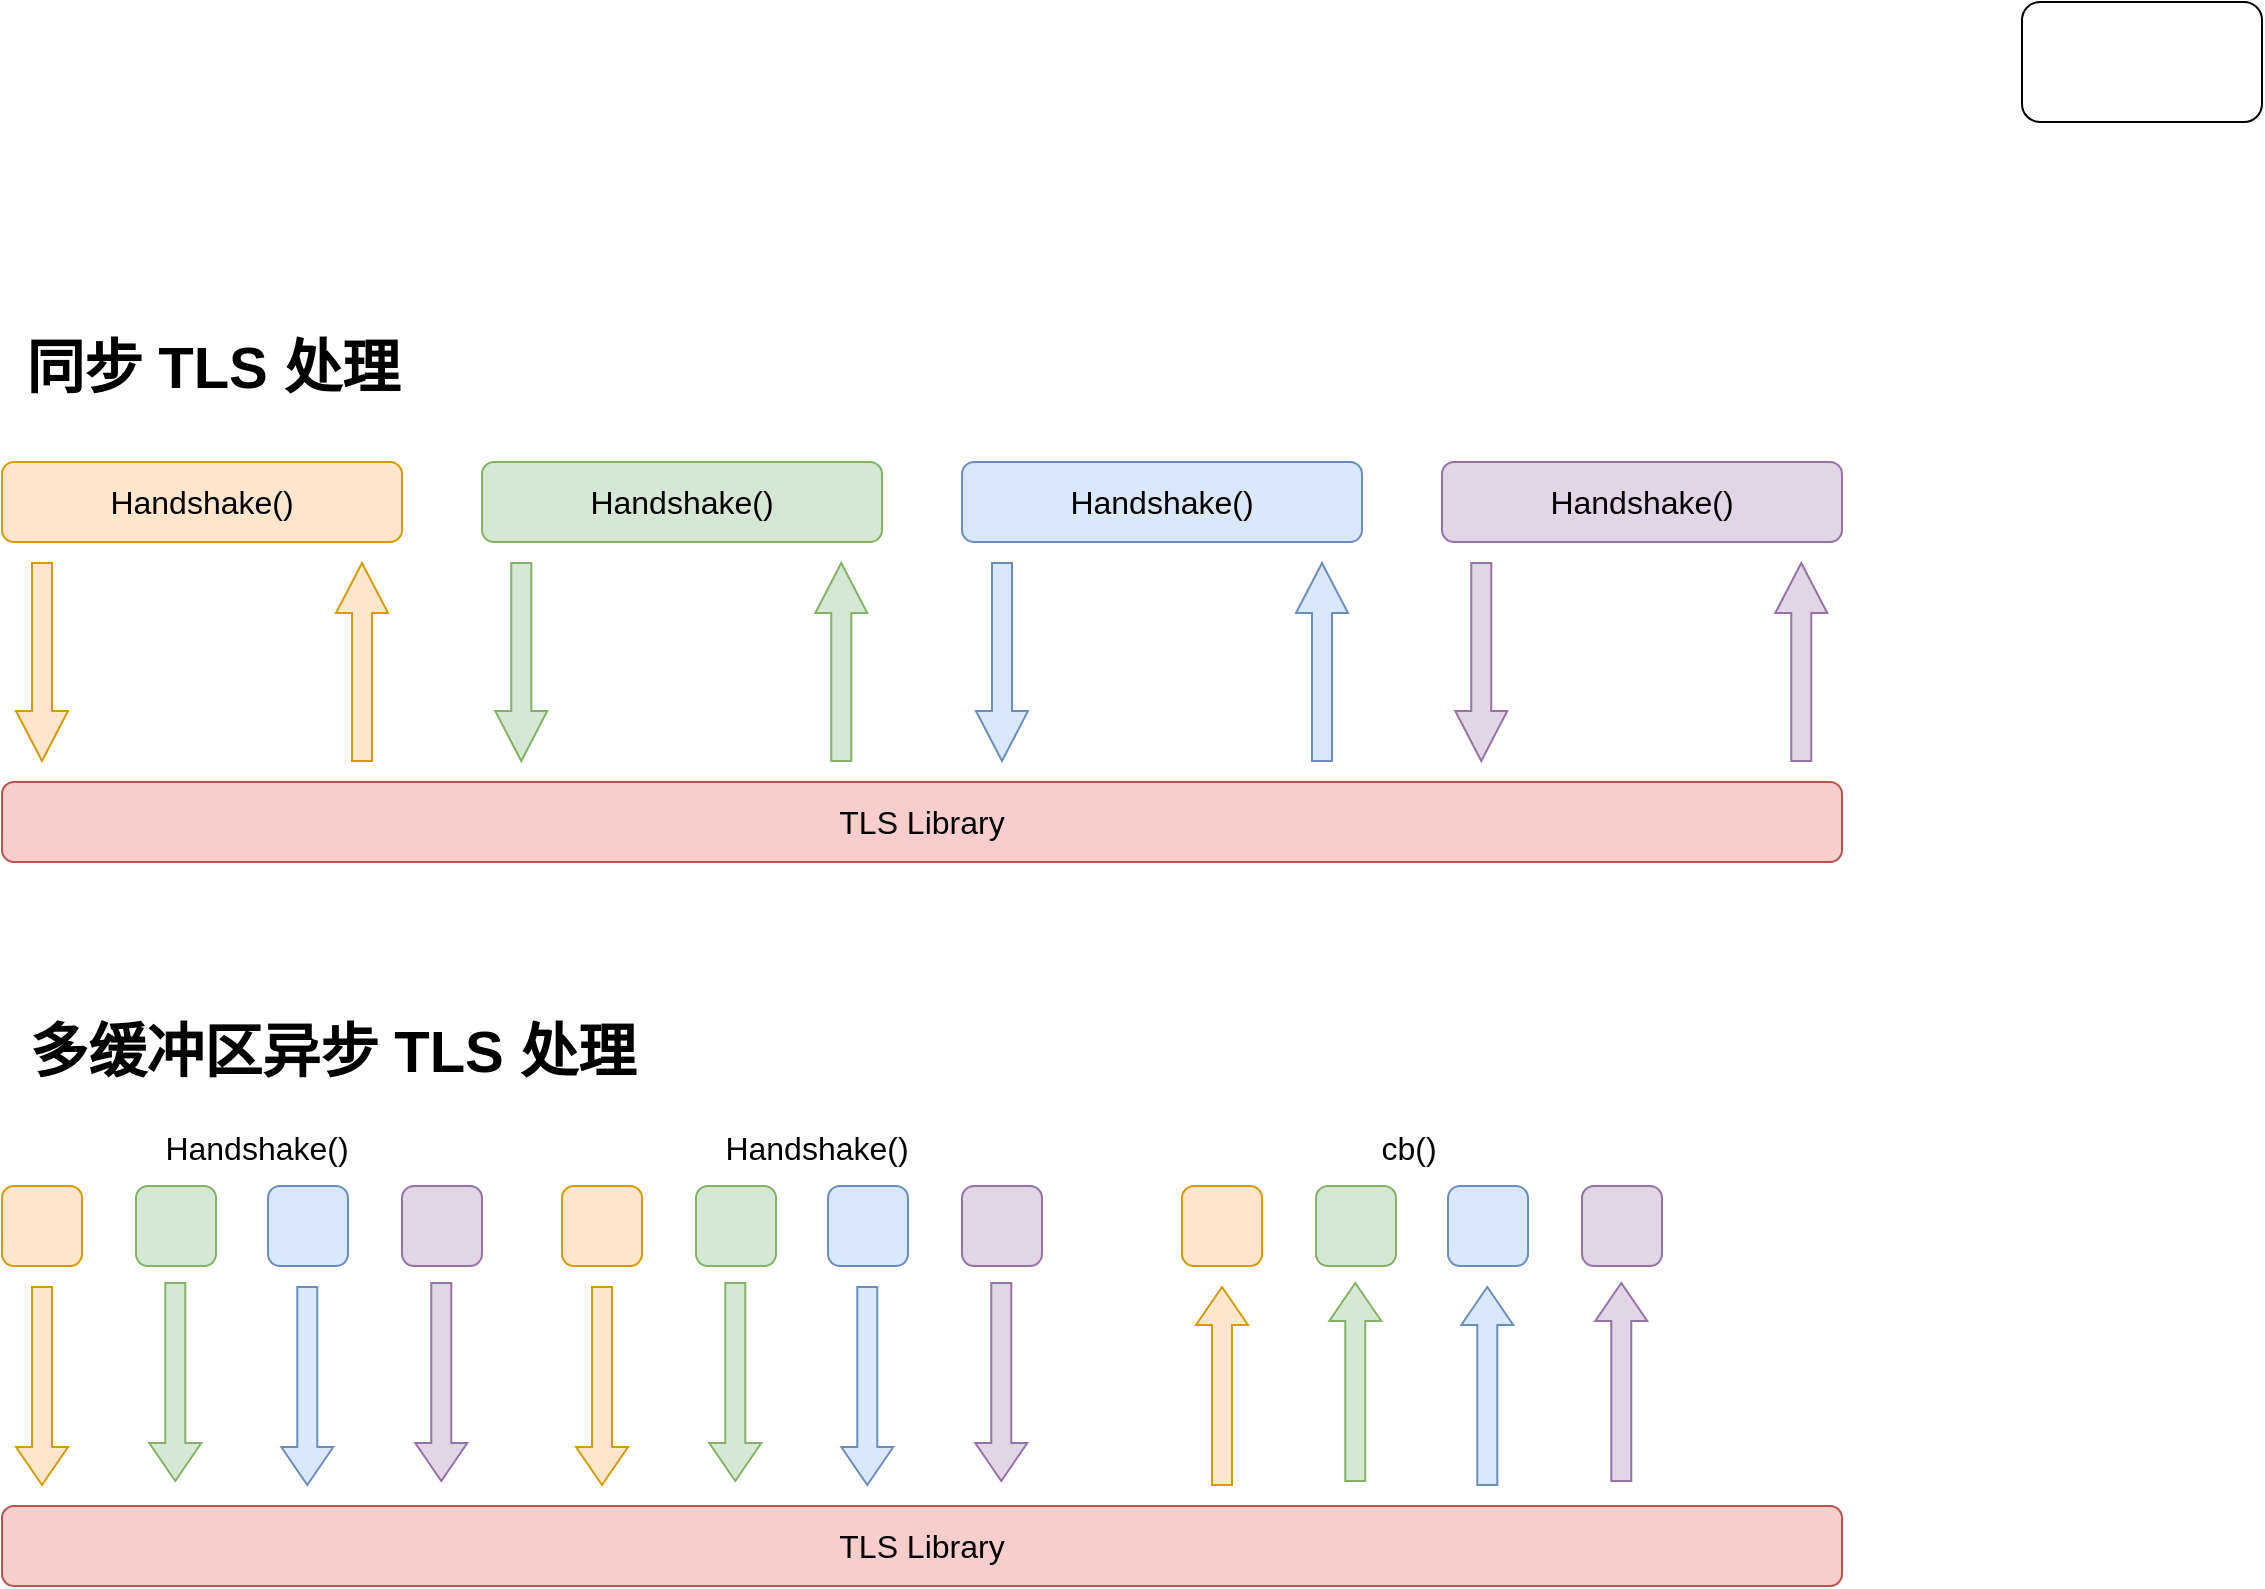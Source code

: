 <mxfile version="21.6.3" type="github">
  <diagram name="Page-1" id="9xqPMki2HJdJ0KM5U1Qb">
    <mxGraphModel dx="1481" dy="826" grid="1" gridSize="10" guides="1" tooltips="1" connect="1" arrows="1" fold="1" page="1" pageScale="1" pageWidth="850" pageHeight="1100" math="0" shadow="0">
      <root>
        <mxCell id="0" />
        <mxCell id="1" parent="0" />
        <mxCell id="Ib0bN4tQrgE2PcDhBn_D-1" value="" style="rounded=1;whiteSpace=wrap;html=1;" vertex="1" parent="1">
          <mxGeometry x="1090" y="210" width="120" height="60" as="geometry" />
        </mxCell>
        <mxCell id="Ib0bN4tQrgE2PcDhBn_D-3" value="&lt;font style=&quot;font-size: 16px;&quot;&gt;Handshake()&lt;/font&gt;" style="rounded=1;whiteSpace=wrap;html=1;fillColor=#ffe6cc;strokeColor=#d79b00;" vertex="1" parent="1">
          <mxGeometry x="80" y="440" width="200" height="40" as="geometry" />
        </mxCell>
        <mxCell id="Ib0bN4tQrgE2PcDhBn_D-5" value="&lt;font style=&quot;font-size: 16px;&quot;&gt;Handshake()&lt;/font&gt;" style="rounded=1;whiteSpace=wrap;html=1;fillColor=#d5e8d4;strokeColor=#82b366;" vertex="1" parent="1">
          <mxGeometry x="320" y="440" width="200" height="40" as="geometry" />
        </mxCell>
        <mxCell id="Ib0bN4tQrgE2PcDhBn_D-6" value="&lt;font style=&quot;font-size: 16px;&quot;&gt;Handshake()&lt;/font&gt;" style="rounded=1;whiteSpace=wrap;html=1;fillColor=#dae8fc;strokeColor=#6c8ebf;" vertex="1" parent="1">
          <mxGeometry x="560" y="440" width="200" height="40" as="geometry" />
        </mxCell>
        <mxCell id="Ib0bN4tQrgE2PcDhBn_D-7" value="&lt;font style=&quot;font-size: 16px;&quot;&gt;Handshake()&lt;/font&gt;" style="rounded=1;whiteSpace=wrap;html=1;fillColor=#e1d5e7;strokeColor=#9673a6;" vertex="1" parent="1">
          <mxGeometry x="800" y="440" width="200" height="40" as="geometry" />
        </mxCell>
        <mxCell id="Ib0bN4tQrgE2PcDhBn_D-11" value="" style="endArrow=classic;html=1;rounded=0;strokeWidth=1;endWidth=15.0;fillColor=#ffe6cc;strokeColor=#d79b00;shape=flexArrow;endSize=8;" edge="1" parent="1">
          <mxGeometry width="50" height="50" relative="1" as="geometry">
            <mxPoint x="260" y="590" as="sourcePoint" />
            <mxPoint x="260" y="490" as="targetPoint" />
          </mxGeometry>
        </mxCell>
        <mxCell id="Ib0bN4tQrgE2PcDhBn_D-10" value="&lt;span style=&quot;font-size: 16px;&quot;&gt;TLS Library&lt;/span&gt;" style="rounded=1;whiteSpace=wrap;html=1;fillColor=#f8cecc;strokeColor=#b85450;" vertex="1" parent="1">
          <mxGeometry x="80" y="600" width="920" height="40" as="geometry" />
        </mxCell>
        <mxCell id="Ib0bN4tQrgE2PcDhBn_D-13" value="" style="endArrow=classic;html=1;rounded=0;strokeWidth=1;endWidth=15.0;fillColor=#ffe6cc;strokeColor=#d79b00;shape=flexArrow;endSize=8;" edge="1" parent="1">
          <mxGeometry width="50" height="50" relative="1" as="geometry">
            <mxPoint x="100" y="490" as="sourcePoint" />
            <mxPoint x="100" y="590" as="targetPoint" />
          </mxGeometry>
        </mxCell>
        <mxCell id="Ib0bN4tQrgE2PcDhBn_D-14" value="" style="endArrow=classic;html=1;rounded=0;strokeWidth=1;endWidth=15.0;fillColor=#d5e8d4;strokeColor=#82b366;shape=flexArrow;endSize=8;" edge="1" parent="1">
          <mxGeometry width="50" height="50" relative="1" as="geometry">
            <mxPoint x="499.64" y="590" as="sourcePoint" />
            <mxPoint x="499.64" y="490" as="targetPoint" />
          </mxGeometry>
        </mxCell>
        <mxCell id="Ib0bN4tQrgE2PcDhBn_D-15" value="" style="endArrow=classic;html=1;rounded=0;strokeWidth=1;endWidth=15.0;fillColor=#d5e8d4;strokeColor=#82b366;shape=flexArrow;endSize=8;" edge="1" parent="1">
          <mxGeometry width="50" height="50" relative="1" as="geometry">
            <mxPoint x="339.64" y="490" as="sourcePoint" />
            <mxPoint x="339.64" y="590" as="targetPoint" />
          </mxGeometry>
        </mxCell>
        <mxCell id="Ib0bN4tQrgE2PcDhBn_D-16" value="" style="endArrow=classic;html=1;rounded=0;strokeWidth=1;endWidth=15.0;fillColor=#dae8fc;strokeColor=#6c8ebf;shape=flexArrow;endSize=8;" edge="1" parent="1">
          <mxGeometry width="50" height="50" relative="1" as="geometry">
            <mxPoint x="740" y="590" as="sourcePoint" />
            <mxPoint x="740" y="490" as="targetPoint" />
          </mxGeometry>
        </mxCell>
        <mxCell id="Ib0bN4tQrgE2PcDhBn_D-17" value="" style="endArrow=classic;html=1;rounded=0;strokeWidth=1;endWidth=15.0;fillColor=#dae8fc;strokeColor=#6c8ebf;shape=flexArrow;endSize=8;" edge="1" parent="1">
          <mxGeometry width="50" height="50" relative="1" as="geometry">
            <mxPoint x="580" y="490" as="sourcePoint" />
            <mxPoint x="580" y="590" as="targetPoint" />
          </mxGeometry>
        </mxCell>
        <mxCell id="Ib0bN4tQrgE2PcDhBn_D-18" value="" style="endArrow=classic;html=1;rounded=0;strokeWidth=1;endWidth=15.0;fillColor=#e1d5e7;strokeColor=#9673a6;shape=flexArrow;endSize=8;" edge="1" parent="1">
          <mxGeometry width="50" height="50" relative="1" as="geometry">
            <mxPoint x="979.64" y="590" as="sourcePoint" />
            <mxPoint x="979.64" y="490" as="targetPoint" />
          </mxGeometry>
        </mxCell>
        <mxCell id="Ib0bN4tQrgE2PcDhBn_D-19" value="" style="endArrow=classic;html=1;rounded=0;strokeWidth=1;endWidth=15.0;fillColor=#e1d5e7;strokeColor=#9673a6;shape=flexArrow;endSize=8;" edge="1" parent="1">
          <mxGeometry width="50" height="50" relative="1" as="geometry">
            <mxPoint x="819.64" y="490" as="sourcePoint" />
            <mxPoint x="819.64" y="590" as="targetPoint" />
          </mxGeometry>
        </mxCell>
        <mxCell id="Ib0bN4tQrgE2PcDhBn_D-20" value="&lt;b&gt;&lt;font style=&quot;font-size: 29px;&quot;&gt;同步 TLS 处理&lt;/font&gt;&lt;/b&gt;" style="text;html=1;align=center;verticalAlign=middle;resizable=0;points=[];autosize=1;strokeColor=none;fillColor=none;" vertex="1" parent="1">
          <mxGeometry x="80" y="368" width="210" height="50" as="geometry" />
        </mxCell>
        <mxCell id="Ib0bN4tQrgE2PcDhBn_D-21" value="" style="rounded=1;whiteSpace=wrap;html=1;fillColor=#ffe6cc;strokeColor=#d79b00;" vertex="1" parent="1">
          <mxGeometry x="80" y="802" width="40" height="40" as="geometry" />
        </mxCell>
        <mxCell id="Ib0bN4tQrgE2PcDhBn_D-26" value="&lt;span style=&quot;font-size: 16px;&quot;&gt;TLS Library&lt;/span&gt;" style="rounded=1;whiteSpace=wrap;html=1;fillColor=#f8cecc;strokeColor=#b85450;" vertex="1" parent="1">
          <mxGeometry x="80" y="962" width="920" height="40" as="geometry" />
        </mxCell>
        <mxCell id="Ib0bN4tQrgE2PcDhBn_D-27" value="" style="endArrow=classic;html=1;rounded=0;strokeWidth=1;endWidth=15.0;fillColor=#ffe6cc;strokeColor=#d79b00;shape=flexArrow;" edge="1" parent="1">
          <mxGeometry width="50" height="50" relative="1" as="geometry">
            <mxPoint x="100" y="852" as="sourcePoint" />
            <mxPoint x="100" y="952" as="targetPoint" />
          </mxGeometry>
        </mxCell>
        <mxCell id="Ib0bN4tQrgE2PcDhBn_D-34" value="&lt;b&gt;&lt;font style=&quot;font-size: 29px;&quot;&gt;多缓冲区异步 TLS 处理&lt;/font&gt;&lt;/b&gt;" style="text;html=1;align=center;verticalAlign=middle;resizable=0;points=[];autosize=1;strokeColor=none;fillColor=none;" vertex="1" parent="1">
          <mxGeometry x="80" y="710" width="330" height="50" as="geometry" />
        </mxCell>
        <mxCell id="Ib0bN4tQrgE2PcDhBn_D-36" value="" style="rounded=1;whiteSpace=wrap;html=1;fillColor=#d5e8d4;strokeColor=#82b366;" vertex="1" parent="1">
          <mxGeometry x="147" y="802" width="40" height="40" as="geometry" />
        </mxCell>
        <mxCell id="Ib0bN4tQrgE2PcDhBn_D-37" value="" style="rounded=1;whiteSpace=wrap;html=1;fillColor=#dae8fc;strokeColor=#6c8ebf;" vertex="1" parent="1">
          <mxGeometry x="213" y="802" width="40" height="40" as="geometry" />
        </mxCell>
        <mxCell id="Ib0bN4tQrgE2PcDhBn_D-38" value="" style="rounded=1;whiteSpace=wrap;html=1;fillColor=#e1d5e7;strokeColor=#9673a6;" vertex="1" parent="1">
          <mxGeometry x="280" y="802" width="40" height="40" as="geometry" />
        </mxCell>
        <mxCell id="Ib0bN4tQrgE2PcDhBn_D-40" value="" style="endArrow=classic;html=1;rounded=0;strokeWidth=1;endWidth=15.0;fillColor=#dae8fc;strokeColor=#6c8ebf;shape=flexArrow;" edge="1" parent="1">
          <mxGeometry width="50" height="50" relative="1" as="geometry">
            <mxPoint x="232.64" y="852" as="sourcePoint" />
            <mxPoint x="232.64" y="952" as="targetPoint" />
          </mxGeometry>
        </mxCell>
        <mxCell id="Ib0bN4tQrgE2PcDhBn_D-41" value="" style="endArrow=classic;html=1;rounded=0;strokeWidth=1;endWidth=15.0;fillColor=#e1d5e7;strokeColor=#9673a6;shape=flexArrow;" edge="1" parent="1">
          <mxGeometry width="50" height="50" relative="1" as="geometry">
            <mxPoint x="299.64" y="850" as="sourcePoint" />
            <mxPoint x="299.64" y="950" as="targetPoint" />
          </mxGeometry>
        </mxCell>
        <mxCell id="Ib0bN4tQrgE2PcDhBn_D-42" value="" style="endArrow=classic;html=1;rounded=0;strokeWidth=1;endWidth=15.0;fillColor=#d5e8d4;strokeColor=#82b366;shape=flexArrow;" edge="1" parent="1">
          <mxGeometry width="50" height="50" relative="1" as="geometry">
            <mxPoint x="166.64" y="850" as="sourcePoint" />
            <mxPoint x="166.64" y="950" as="targetPoint" />
          </mxGeometry>
        </mxCell>
        <mxCell id="Ib0bN4tQrgE2PcDhBn_D-43" value="&lt;font style=&quot;font-size: 16px;&quot;&gt;Handshake()&lt;/font&gt;" style="text;html=1;align=center;verticalAlign=middle;resizable=0;points=[];autosize=1;strokeColor=none;fillColor=none;" vertex="1" parent="1">
          <mxGeometry x="147" y="768" width="120" height="30" as="geometry" />
        </mxCell>
        <mxCell id="Ib0bN4tQrgE2PcDhBn_D-44" value="" style="rounded=1;whiteSpace=wrap;html=1;fillColor=#ffe6cc;strokeColor=#d79b00;" vertex="1" parent="1">
          <mxGeometry x="360" y="802" width="40" height="40" as="geometry" />
        </mxCell>
        <mxCell id="Ib0bN4tQrgE2PcDhBn_D-45" value="" style="endArrow=classic;html=1;rounded=0;strokeWidth=1;endWidth=15.0;fillColor=#ffe6cc;strokeColor=#d79b00;shape=flexArrow;" edge="1" parent="1">
          <mxGeometry width="50" height="50" relative="1" as="geometry">
            <mxPoint x="380" y="852" as="sourcePoint" />
            <mxPoint x="380" y="952" as="targetPoint" />
          </mxGeometry>
        </mxCell>
        <mxCell id="Ib0bN4tQrgE2PcDhBn_D-46" value="" style="rounded=1;whiteSpace=wrap;html=1;fillColor=#d5e8d4;strokeColor=#82b366;" vertex="1" parent="1">
          <mxGeometry x="427" y="802" width="40" height="40" as="geometry" />
        </mxCell>
        <mxCell id="Ib0bN4tQrgE2PcDhBn_D-47" value="" style="rounded=1;whiteSpace=wrap;html=1;fillColor=#dae8fc;strokeColor=#6c8ebf;" vertex="1" parent="1">
          <mxGeometry x="493" y="802" width="40" height="40" as="geometry" />
        </mxCell>
        <mxCell id="Ib0bN4tQrgE2PcDhBn_D-48" value="" style="rounded=1;whiteSpace=wrap;html=1;fillColor=#e1d5e7;strokeColor=#9673a6;" vertex="1" parent="1">
          <mxGeometry x="560" y="802" width="40" height="40" as="geometry" />
        </mxCell>
        <mxCell id="Ib0bN4tQrgE2PcDhBn_D-49" value="" style="endArrow=classic;html=1;rounded=0;strokeWidth=1;endWidth=15.0;fillColor=#dae8fc;strokeColor=#6c8ebf;shape=flexArrow;" edge="1" parent="1">
          <mxGeometry width="50" height="50" relative="1" as="geometry">
            <mxPoint x="512.64" y="852" as="sourcePoint" />
            <mxPoint x="512.64" y="952" as="targetPoint" />
          </mxGeometry>
        </mxCell>
        <mxCell id="Ib0bN4tQrgE2PcDhBn_D-50" value="" style="endArrow=classic;html=1;rounded=0;strokeWidth=1;endWidth=15.0;fillColor=#e1d5e7;strokeColor=#9673a6;shape=flexArrow;" edge="1" parent="1">
          <mxGeometry width="50" height="50" relative="1" as="geometry">
            <mxPoint x="579.64" y="850" as="sourcePoint" />
            <mxPoint x="579.64" y="950" as="targetPoint" />
          </mxGeometry>
        </mxCell>
        <mxCell id="Ib0bN4tQrgE2PcDhBn_D-51" value="" style="endArrow=classic;html=1;rounded=0;strokeWidth=1;endWidth=15.0;fillColor=#d5e8d4;strokeColor=#82b366;shape=flexArrow;" edge="1" parent="1">
          <mxGeometry width="50" height="50" relative="1" as="geometry">
            <mxPoint x="446.64" y="850" as="sourcePoint" />
            <mxPoint x="446.64" y="950" as="targetPoint" />
          </mxGeometry>
        </mxCell>
        <mxCell id="Ib0bN4tQrgE2PcDhBn_D-52" value="&lt;font style=&quot;font-size: 16px;&quot;&gt;Handshake()&lt;/font&gt;" style="text;html=1;align=center;verticalAlign=middle;resizable=0;points=[];autosize=1;strokeColor=none;fillColor=none;" vertex="1" parent="1">
          <mxGeometry x="427" y="768" width="120" height="30" as="geometry" />
        </mxCell>
        <mxCell id="Ib0bN4tQrgE2PcDhBn_D-53" value="" style="rounded=1;whiteSpace=wrap;html=1;fillColor=#ffe6cc;strokeColor=#d79b00;" vertex="1" parent="1">
          <mxGeometry x="670" y="802" width="40" height="40" as="geometry" />
        </mxCell>
        <mxCell id="Ib0bN4tQrgE2PcDhBn_D-54" value="" style="endArrow=classic;html=1;rounded=0;strokeWidth=1;endWidth=15.0;fillColor=#ffe6cc;strokeColor=#d79b00;shape=flexArrow;" edge="1" parent="1">
          <mxGeometry width="50" height="50" relative="1" as="geometry">
            <mxPoint x="690" y="952" as="sourcePoint" />
            <mxPoint x="690" y="852" as="targetPoint" />
          </mxGeometry>
        </mxCell>
        <mxCell id="Ib0bN4tQrgE2PcDhBn_D-55" value="" style="rounded=1;whiteSpace=wrap;html=1;fillColor=#d5e8d4;strokeColor=#82b366;" vertex="1" parent="1">
          <mxGeometry x="737" y="802" width="40" height="40" as="geometry" />
        </mxCell>
        <mxCell id="Ib0bN4tQrgE2PcDhBn_D-56" value="" style="rounded=1;whiteSpace=wrap;html=1;fillColor=#dae8fc;strokeColor=#6c8ebf;" vertex="1" parent="1">
          <mxGeometry x="803" y="802" width="40" height="40" as="geometry" />
        </mxCell>
        <mxCell id="Ib0bN4tQrgE2PcDhBn_D-57" value="" style="rounded=1;whiteSpace=wrap;html=1;fillColor=#e1d5e7;strokeColor=#9673a6;" vertex="1" parent="1">
          <mxGeometry x="870" y="802" width="40" height="40" as="geometry" />
        </mxCell>
        <mxCell id="Ib0bN4tQrgE2PcDhBn_D-58" value="" style="endArrow=classic;html=1;rounded=0;strokeWidth=1;endWidth=15.0;fillColor=#dae8fc;strokeColor=#6c8ebf;shape=flexArrow;" edge="1" parent="1">
          <mxGeometry width="50" height="50" relative="1" as="geometry">
            <mxPoint x="822.64" y="952" as="sourcePoint" />
            <mxPoint x="822.64" y="852" as="targetPoint" />
          </mxGeometry>
        </mxCell>
        <mxCell id="Ib0bN4tQrgE2PcDhBn_D-59" value="" style="endArrow=classic;html=1;rounded=0;strokeWidth=1;endWidth=15.0;fillColor=#e1d5e7;strokeColor=#9673a6;shape=flexArrow;" edge="1" parent="1">
          <mxGeometry width="50" height="50" relative="1" as="geometry">
            <mxPoint x="889.64" y="950" as="sourcePoint" />
            <mxPoint x="889.64" y="850" as="targetPoint" />
          </mxGeometry>
        </mxCell>
        <mxCell id="Ib0bN4tQrgE2PcDhBn_D-60" value="" style="endArrow=classic;html=1;rounded=0;strokeWidth=1;endWidth=15.0;fillColor=#d5e8d4;strokeColor=#82b366;shape=flexArrow;" edge="1" parent="1">
          <mxGeometry width="50" height="50" relative="1" as="geometry">
            <mxPoint x="756.64" y="950" as="sourcePoint" />
            <mxPoint x="756.64" y="850" as="targetPoint" />
          </mxGeometry>
        </mxCell>
        <mxCell id="Ib0bN4tQrgE2PcDhBn_D-61" value="&lt;font style=&quot;font-size: 16px;&quot;&gt;cb()&lt;/font&gt;" style="text;html=1;align=center;verticalAlign=middle;resizable=0;points=[];autosize=1;strokeColor=none;fillColor=none;" vertex="1" parent="1">
          <mxGeometry x="758" y="768" width="50" height="30" as="geometry" />
        </mxCell>
      </root>
    </mxGraphModel>
  </diagram>
</mxfile>
